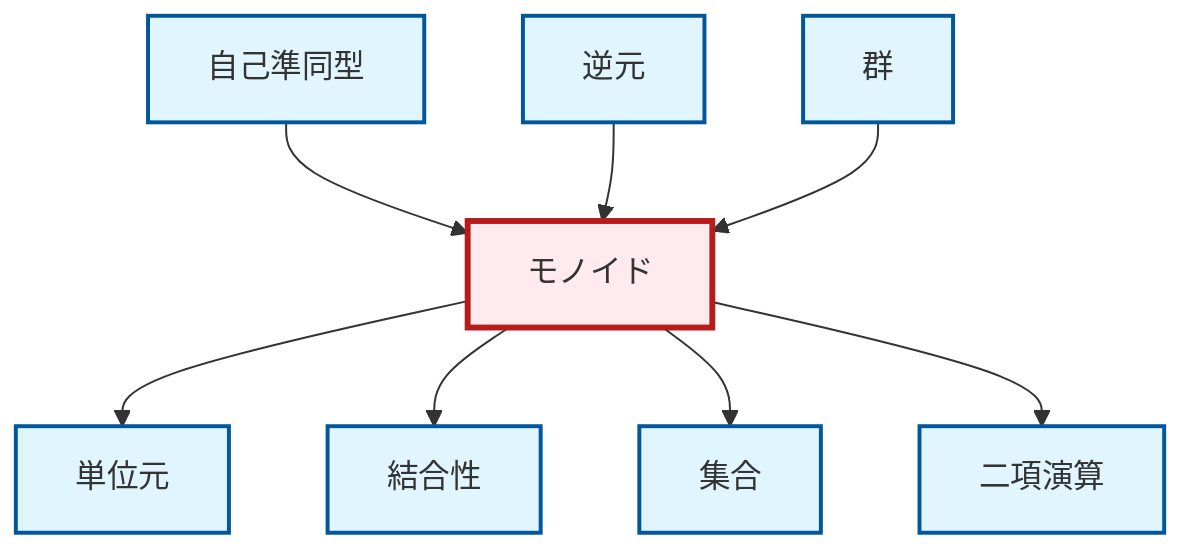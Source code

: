 graph TD
    classDef definition fill:#e1f5fe,stroke:#01579b,stroke-width:2px
    classDef theorem fill:#f3e5f5,stroke:#4a148c,stroke-width:2px
    classDef axiom fill:#fff3e0,stroke:#e65100,stroke-width:2px
    classDef example fill:#e8f5e9,stroke:#1b5e20,stroke-width:2px
    classDef current fill:#ffebee,stroke:#b71c1c,stroke-width:3px
    def-monoid["モノイド"]:::definition
    def-inverse-element["逆元"]:::definition
    def-set["集合"]:::definition
    def-associativity["結合性"]:::definition
    def-group["群"]:::definition
    def-endomorphism["自己準同型"]:::definition
    def-identity-element["単位元"]:::definition
    def-binary-operation["二項演算"]:::definition
    def-monoid --> def-identity-element
    def-endomorphism --> def-monoid
    def-monoid --> def-associativity
    def-monoid --> def-set
    def-inverse-element --> def-monoid
    def-group --> def-monoid
    def-monoid --> def-binary-operation
    class def-monoid current
